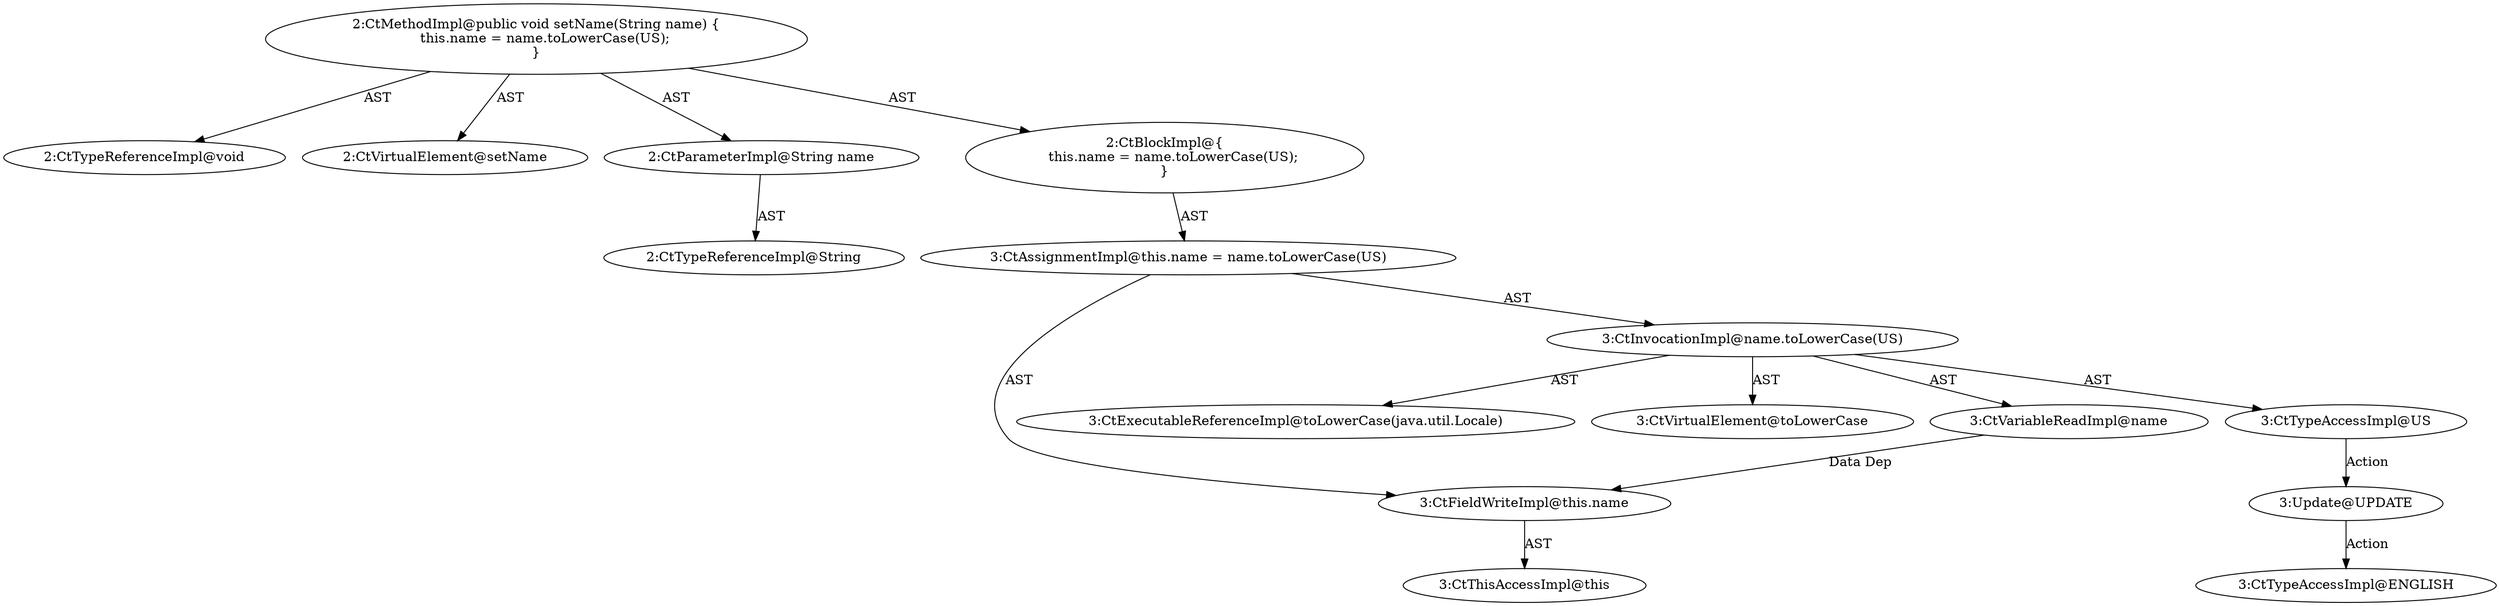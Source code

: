 digraph "setName#?,String" {
0 [label="2:CtTypeReferenceImpl@void" shape=ellipse]
1 [label="2:CtVirtualElement@setName" shape=ellipse]
2 [label="2:CtParameterImpl@String name" shape=ellipse]
3 [label="2:CtTypeReferenceImpl@String" shape=ellipse]
4 [label="3:CtFieldWriteImpl@this.name" shape=ellipse]
5 [label="3:CtThisAccessImpl@this" shape=ellipse]
6 [label="3:CtExecutableReferenceImpl@toLowerCase(java.util.Locale)" shape=ellipse]
7 [label="3:CtVirtualElement@toLowerCase" shape=ellipse]
8 [label="3:CtVariableReadImpl@name" shape=ellipse]
9 [label="3:CtTypeAccessImpl@US" shape=ellipse]
10 [label="3:CtInvocationImpl@name.toLowerCase(US)" shape=ellipse]
11 [label="3:CtAssignmentImpl@this.name = name.toLowerCase(US)" shape=ellipse]
12 [label="2:CtBlockImpl@\{
    this.name = name.toLowerCase(US);
\}" shape=ellipse]
13 [label="2:CtMethodImpl@public void setName(String name) \{
    this.name = name.toLowerCase(US);
\}" shape=ellipse]
14 [label="3:Update@UPDATE" shape=ellipse]
15 [label="3:CtTypeAccessImpl@ENGLISH" shape=ellipse]
2 -> 3 [label="AST"];
4 -> 5 [label="AST"];
8 -> 4 [label="Data Dep"];
9 -> 14 [label="Action"];
10 -> 7 [label="AST"];
10 -> 8 [label="AST"];
10 -> 6 [label="AST"];
10 -> 9 [label="AST"];
11 -> 4 [label="AST"];
11 -> 10 [label="AST"];
12 -> 11 [label="AST"];
13 -> 1 [label="AST"];
13 -> 0 [label="AST"];
13 -> 2 [label="AST"];
13 -> 12 [label="AST"];
14 -> 15 [label="Action"];
}